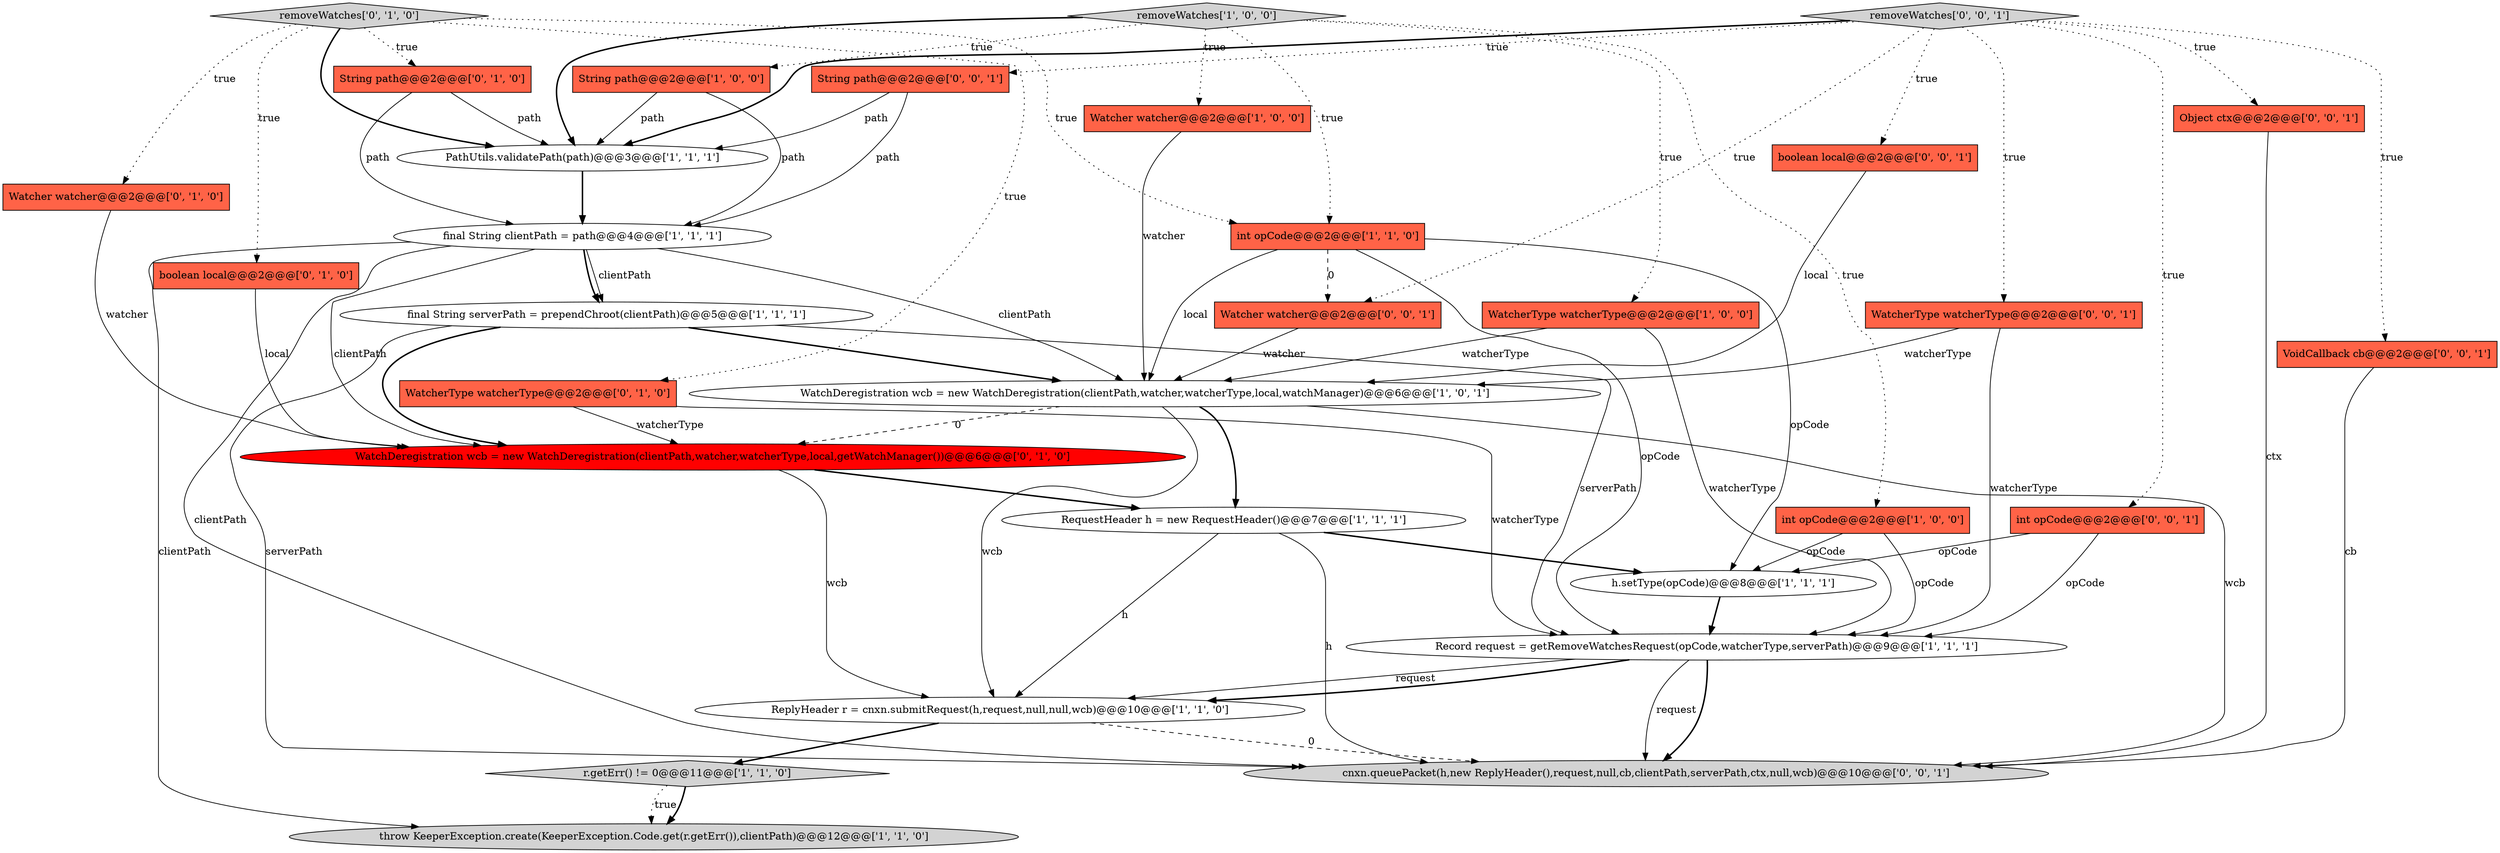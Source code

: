 digraph {
12 [style = filled, label = "int opCode@@@2@@@['1', '1', '0']", fillcolor = tomato, shape = box image = "AAA0AAABBB1BBB"];
9 [style = filled, label = "ReplyHeader r = cnxn.submitRequest(h,request,null,null,wcb)@@@10@@@['1', '1', '0']", fillcolor = white, shape = ellipse image = "AAA0AAABBB1BBB"];
16 [style = filled, label = "String path@@@2@@@['0', '1', '0']", fillcolor = tomato, shape = box image = "AAA0AAABBB2BBB"];
10 [style = filled, label = "String path@@@2@@@['1', '0', '0']", fillcolor = tomato, shape = box image = "AAA0AAABBB1BBB"];
2 [style = filled, label = "final String serverPath = prependChroot(clientPath)@@@5@@@['1', '1', '1']", fillcolor = white, shape = ellipse image = "AAA0AAABBB1BBB"];
13 [style = filled, label = "WatchDeregistration wcb = new WatchDeregistration(clientPath,watcher,watcherType,local,watchManager)@@@6@@@['1', '0', '1']", fillcolor = white, shape = ellipse image = "AAA0AAABBB1BBB"];
24 [style = filled, label = "Object ctx@@@2@@@['0', '0', '1']", fillcolor = tomato, shape = box image = "AAA0AAABBB3BBB"];
19 [style = filled, label = "WatchDeregistration wcb = new WatchDeregistration(clientPath,watcher,watcherType,local,getWatchManager())@@@6@@@['0', '1', '0']", fillcolor = red, shape = ellipse image = "AAA1AAABBB2BBB"];
11 [style = filled, label = "PathUtils.validatePath(path)@@@3@@@['1', '1', '1']", fillcolor = white, shape = ellipse image = "AAA0AAABBB1BBB"];
26 [style = filled, label = "VoidCallback cb@@@2@@@['0', '0', '1']", fillcolor = tomato, shape = box image = "AAA0AAABBB3BBB"];
3 [style = filled, label = "WatcherType watcherType@@@2@@@['1', '0', '0']", fillcolor = tomato, shape = box image = "AAA0AAABBB1BBB"];
4 [style = filled, label = "h.setType(opCode)@@@8@@@['1', '1', '1']", fillcolor = white, shape = ellipse image = "AAA0AAABBB1BBB"];
15 [style = filled, label = "final String clientPath = path@@@4@@@['1', '1', '1']", fillcolor = white, shape = ellipse image = "AAA0AAABBB1BBB"];
22 [style = filled, label = "boolean local@@@2@@@['0', '0', '1']", fillcolor = tomato, shape = box image = "AAA0AAABBB3BBB"];
27 [style = filled, label = "int opCode@@@2@@@['0', '0', '1']", fillcolor = tomato, shape = box image = "AAA0AAABBB3BBB"];
7 [style = filled, label = "Record request = getRemoveWatchesRequest(opCode,watcherType,serverPath)@@@9@@@['1', '1', '1']", fillcolor = white, shape = ellipse image = "AAA0AAABBB1BBB"];
21 [style = filled, label = "removeWatches['0', '1', '0']", fillcolor = lightgray, shape = diamond image = "AAA0AAABBB2BBB"];
14 [style = filled, label = "r.getErr() != 0@@@11@@@['1', '1', '0']", fillcolor = lightgray, shape = diamond image = "AAA0AAABBB1BBB"];
28 [style = filled, label = "String path@@@2@@@['0', '0', '1']", fillcolor = tomato, shape = box image = "AAA0AAABBB3BBB"];
5 [style = filled, label = "throw KeeperException.create(KeeperException.Code.get(r.getErr()),clientPath)@@@12@@@['1', '1', '0']", fillcolor = lightgray, shape = ellipse image = "AAA0AAABBB1BBB"];
25 [style = filled, label = "cnxn.queuePacket(h,new ReplyHeader(),request,null,cb,clientPath,serverPath,ctx,null,wcb)@@@10@@@['0', '0', '1']", fillcolor = lightgray, shape = ellipse image = "AAA0AAABBB3BBB"];
29 [style = filled, label = "Watcher watcher@@@2@@@['0', '0', '1']", fillcolor = tomato, shape = box image = "AAA0AAABBB3BBB"];
20 [style = filled, label = "Watcher watcher@@@2@@@['0', '1', '0']", fillcolor = tomato, shape = box image = "AAA0AAABBB2BBB"];
30 [style = filled, label = "removeWatches['0', '0', '1']", fillcolor = lightgray, shape = diamond image = "AAA0AAABBB3BBB"];
17 [style = filled, label = "WatcherType watcherType@@@2@@@['0', '1', '0']", fillcolor = tomato, shape = box image = "AAA0AAABBB2BBB"];
18 [style = filled, label = "boolean local@@@2@@@['0', '1', '0']", fillcolor = tomato, shape = box image = "AAA0AAABBB2BBB"];
1 [style = filled, label = "RequestHeader h = new RequestHeader()@@@7@@@['1', '1', '1']", fillcolor = white, shape = ellipse image = "AAA0AAABBB1BBB"];
23 [style = filled, label = "WatcherType watcherType@@@2@@@['0', '0', '1']", fillcolor = tomato, shape = box image = "AAA0AAABBB3BBB"];
0 [style = filled, label = "removeWatches['1', '0', '0']", fillcolor = lightgray, shape = diamond image = "AAA0AAABBB1BBB"];
6 [style = filled, label = "Watcher watcher@@@2@@@['1', '0', '0']", fillcolor = tomato, shape = box image = "AAA0AAABBB1BBB"];
8 [style = filled, label = "int opCode@@@2@@@['1', '0', '0']", fillcolor = tomato, shape = box image = "AAA0AAABBB1BBB"];
15->5 [style = solid, label="clientPath"];
20->19 [style = solid, label="watcher"];
17->7 [style = solid, label="watcherType"];
21->12 [style = dotted, label="true"];
0->12 [style = dotted, label="true"];
3->7 [style = solid, label="watcherType"];
15->2 [style = bold, label=""];
1->4 [style = bold, label=""];
2->19 [style = bold, label=""];
21->20 [style = dotted, label="true"];
30->24 [style = dotted, label="true"];
27->4 [style = solid, label="opCode"];
29->13 [style = solid, label="watcher"];
0->10 [style = dotted, label="true"];
21->18 [style = dotted, label="true"];
30->27 [style = dotted, label="true"];
12->4 [style = solid, label="opCode"];
2->25 [style = solid, label="serverPath"];
10->15 [style = solid, label="path"];
23->7 [style = solid, label="watcherType"];
1->9 [style = solid, label="h"];
12->7 [style = solid, label="opCode"];
0->11 [style = bold, label=""];
10->11 [style = solid, label="path"];
3->13 [style = solid, label="watcherType"];
7->9 [style = solid, label="request"];
16->15 [style = solid, label="path"];
15->19 [style = solid, label="clientPath"];
21->17 [style = dotted, label="true"];
30->26 [style = dotted, label="true"];
13->19 [style = dashed, label="0"];
0->6 [style = dotted, label="true"];
13->1 [style = bold, label=""];
11->15 [style = bold, label=""];
4->7 [style = bold, label=""];
1->25 [style = solid, label="h"];
2->13 [style = bold, label=""];
26->25 [style = solid, label="cb"];
0->8 [style = dotted, label="true"];
7->9 [style = bold, label=""];
30->29 [style = dotted, label="true"];
19->1 [style = bold, label=""];
30->11 [style = bold, label=""];
6->13 [style = solid, label="watcher"];
23->13 [style = solid, label="watcherType"];
15->2 [style = solid, label="clientPath"];
14->5 [style = dotted, label="true"];
2->7 [style = solid, label="serverPath"];
7->25 [style = solid, label="request"];
18->19 [style = solid, label="local"];
21->11 [style = bold, label=""];
19->9 [style = solid, label="wcb"];
16->11 [style = solid, label="path"];
8->4 [style = solid, label="opCode"];
8->7 [style = solid, label="opCode"];
17->19 [style = solid, label="watcherType"];
28->11 [style = solid, label="path"];
15->13 [style = solid, label="clientPath"];
15->25 [style = solid, label="clientPath"];
9->14 [style = bold, label=""];
12->13 [style = solid, label="local"];
30->23 [style = dotted, label="true"];
13->9 [style = solid, label="wcb"];
12->29 [style = dashed, label="0"];
9->25 [style = dashed, label="0"];
28->15 [style = solid, label="path"];
7->25 [style = bold, label=""];
13->25 [style = solid, label="wcb"];
0->3 [style = dotted, label="true"];
21->16 [style = dotted, label="true"];
24->25 [style = solid, label="ctx"];
30->28 [style = dotted, label="true"];
30->22 [style = dotted, label="true"];
27->7 [style = solid, label="opCode"];
22->13 [style = solid, label="local"];
14->5 [style = bold, label=""];
}
